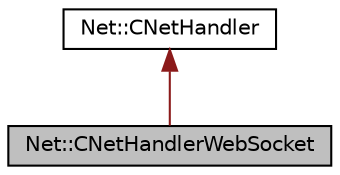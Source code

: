 digraph "Net::CNetHandlerWebSocket"
{
  edge [fontname="Helvetica",fontsize="10",labelfontname="Helvetica",labelfontsize="10"];
  node [fontname="Helvetica",fontsize="10",shape=record];
  Node2 [label="Net::CNetHandlerWebSocket",height=0.2,width=0.4,color="black", fillcolor="grey75", style="filled", fontcolor="black"];
  Node3 -> Node2 [dir="back",color="firebrick4",fontsize="10",style="solid",fontname="Helvetica"];
  Node3 [label="Net::CNetHandler",height=0.2,width=0.4,color="black", fillcolor="white", style="filled",URL="$class_net_1_1_c_net_handler.html",tooltip="Virtual class for creating a connection protocol handler. "];
}
